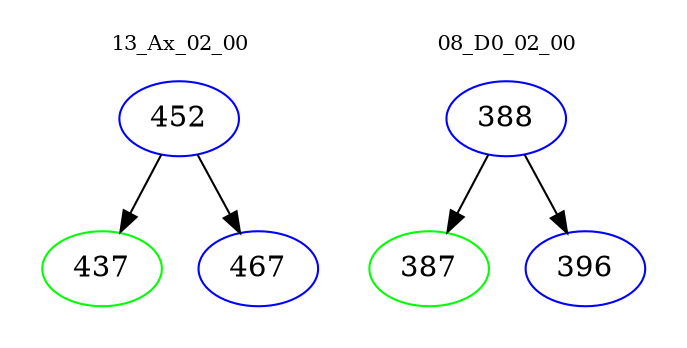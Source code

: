 digraph{
subgraph cluster_0 {
color = white
label = "13_Ax_02_00";
fontsize=10;
T0_452 [label="452", color="blue"]
T0_452 -> T0_437 [color="black"]
T0_437 [label="437", color="green"]
T0_452 -> T0_467 [color="black"]
T0_467 [label="467", color="blue"]
}
subgraph cluster_1 {
color = white
label = "08_D0_02_00";
fontsize=10;
T1_388 [label="388", color="blue"]
T1_388 -> T1_387 [color="black"]
T1_387 [label="387", color="green"]
T1_388 -> T1_396 [color="black"]
T1_396 [label="396", color="blue"]
}
}
